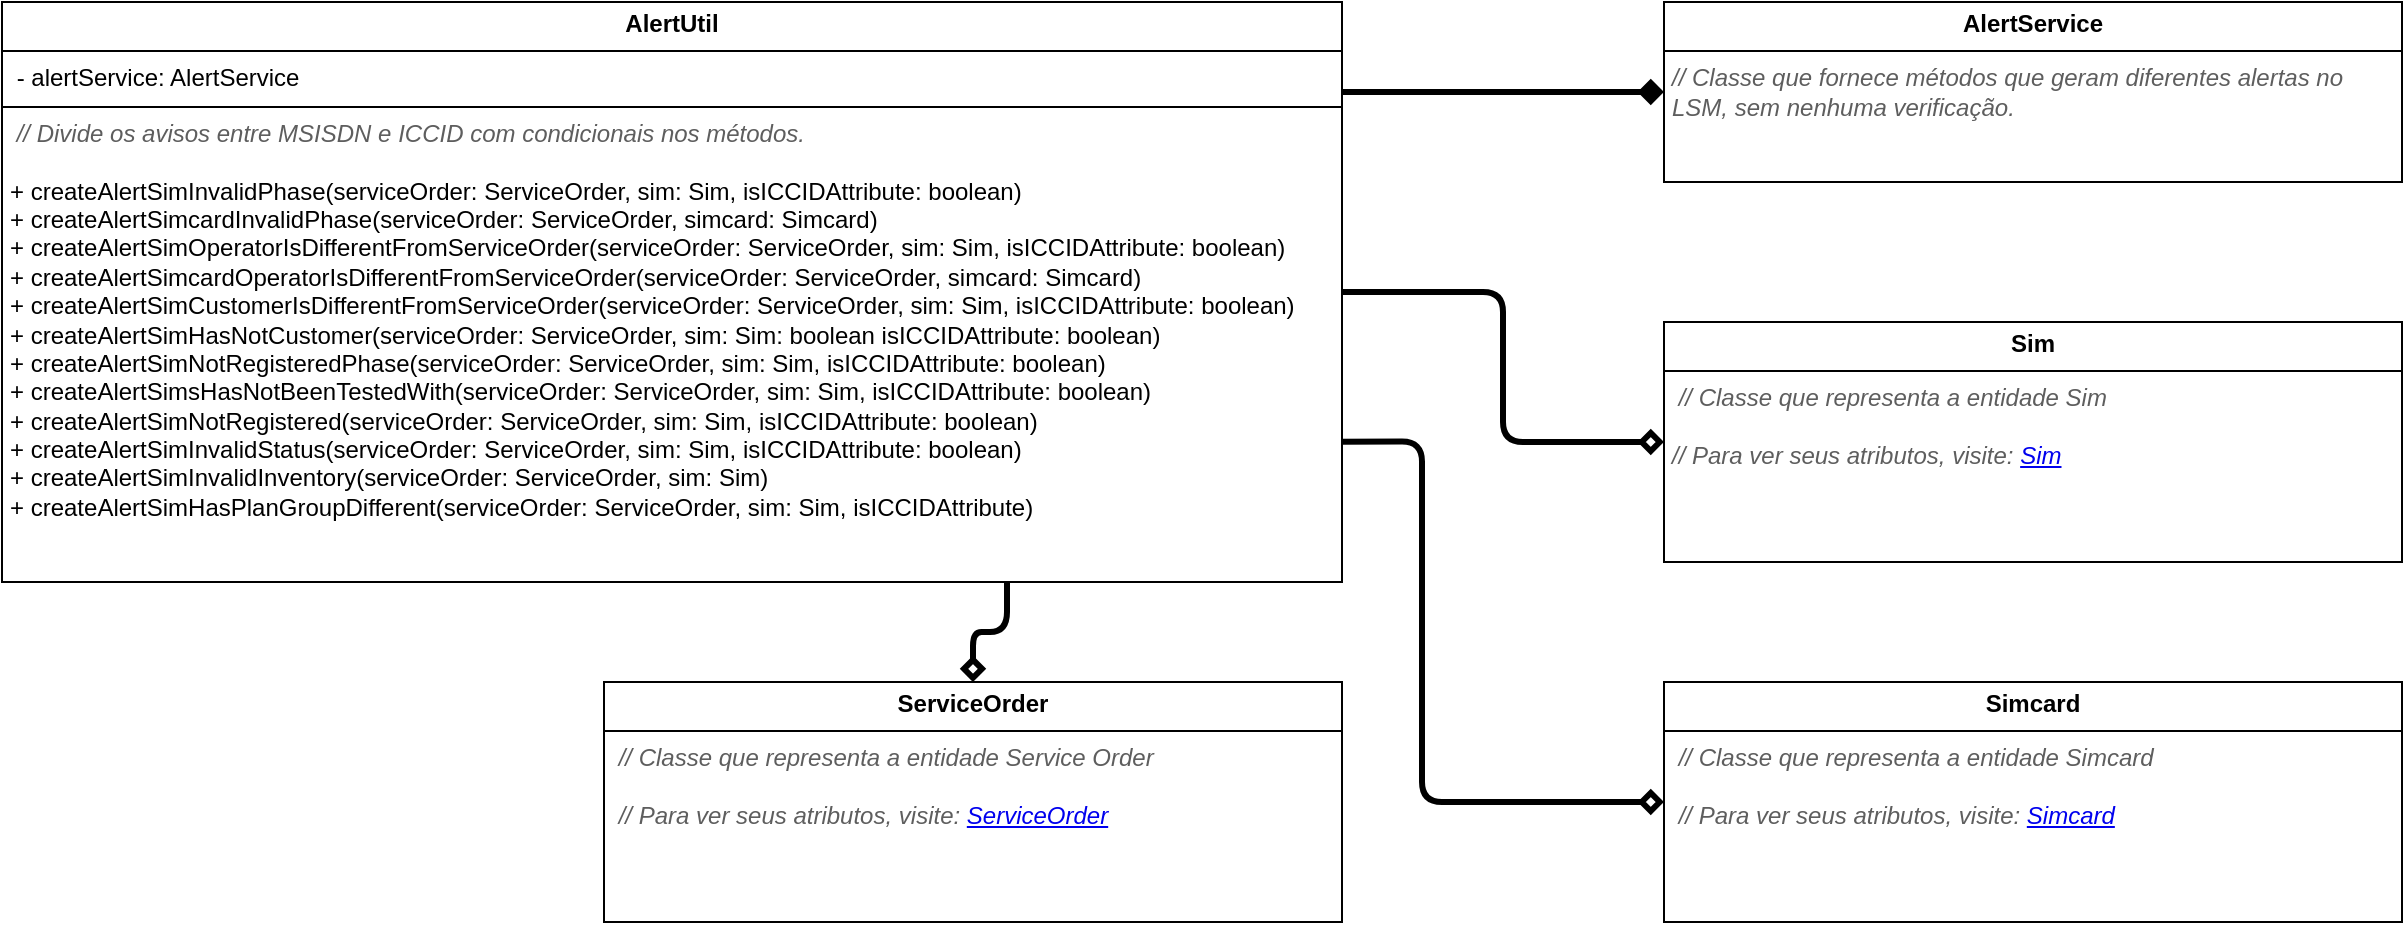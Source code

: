 <mxfile version="25.0.3">
  <diagram name="Página-1" id="fKPe8ztSodnws2ul9CdE">
    <mxGraphModel dx="1373" dy="731" grid="1" gridSize="10" guides="1" tooltips="1" connect="1" arrows="1" fold="1" page="1" pageScale="1" pageWidth="827" pageHeight="1169" math="0" shadow="0">
      <root>
        <mxCell id="0" />
        <mxCell id="1" parent="0" />
        <mxCell id="Oh8FK2zyh--omqNR-Jqu-8" style="edgeStyle=orthogonalEdgeStyle;rounded=1;orthogonalLoop=1;jettySize=auto;html=1;exitX=0.999;exitY=0.758;exitDx=0;exitDy=0;entryX=0;entryY=0.5;entryDx=0;entryDy=0;strokeWidth=3;endArrow=diamond;endFill=0;curved=0;exitPerimeter=0;" parent="1" source="Oh8FK2zyh--omqNR-Jqu-1" target="Oh8FK2zyh--omqNR-Jqu-7" edge="1">
          <mxGeometry relative="1" as="geometry">
            <Array as="points">
              <mxPoint x="1040" y="620" />
              <mxPoint x="1040" y="800" />
            </Array>
          </mxGeometry>
        </mxCell>
        <mxCell id="Oh8FK2zyh--omqNR-Jqu-10" style="edgeStyle=orthogonalEdgeStyle;rounded=1;orthogonalLoop=1;jettySize=auto;html=1;exitX=0.75;exitY=1;exitDx=0;exitDy=0;entryX=0.5;entryY=0;entryDx=0;entryDy=0;strokeWidth=3;curved=0;endArrow=diamond;endFill=0;" parent="1" source="Oh8FK2zyh--omqNR-Jqu-1" target="Oh8FK2zyh--omqNR-Jqu-9" edge="1">
          <mxGeometry relative="1" as="geometry" />
        </mxCell>
        <mxCell id="CxrAeEMPI0pghfAGi6QI-3" style="edgeStyle=orthogonalEdgeStyle;rounded=0;orthogonalLoop=1;jettySize=auto;html=1;entryX=0;entryY=0.5;entryDx=0;entryDy=0;strokeWidth=3;endArrow=diamond;endFill=1;" edge="1" parent="1" source="Oh8FK2zyh--omqNR-Jqu-1" target="Oh8FK2zyh--omqNR-Jqu-2">
          <mxGeometry relative="1" as="geometry">
            <Array as="points">
              <mxPoint x="1050" y="445" />
              <mxPoint x="1050" y="445" />
            </Array>
          </mxGeometry>
        </mxCell>
        <mxCell id="CxrAeEMPI0pghfAGi6QI-4" style="edgeStyle=orthogonalEdgeStyle;rounded=1;orthogonalLoop=1;jettySize=auto;html=1;entryX=0;entryY=0.5;entryDx=0;entryDy=0;strokeWidth=3;endArrow=diamond;endFill=0;curved=0;" edge="1" parent="1" source="Oh8FK2zyh--omqNR-Jqu-1" target="Oh8FK2zyh--omqNR-Jqu-5">
          <mxGeometry relative="1" as="geometry" />
        </mxCell>
        <mxCell id="Oh8FK2zyh--omqNR-Jqu-1" value="&lt;p style=&quot;margin:0px;margin-top:4px;text-align:center;&quot;&gt;&lt;b&gt;AlertUtil&lt;/b&gt;&lt;/p&gt;&lt;hr size=&quot;1&quot; style=&quot;border-style:solid;&quot;&gt;&lt;p style=&quot;margin:0px;margin-left:4px;&quot;&gt;&amp;nbsp;- alertService: AlertService&lt;/p&gt;&lt;hr size=&quot;1&quot; style=&quot;border-style:solid;&quot;&gt;&lt;p style=&quot;margin:0px;margin-left:4px;&quot;&gt;&lt;span style=&quot;background-color: initial;&quot;&gt;&lt;i&gt;&lt;font color=&quot;#5e5e5e&quot;&gt;&amp;nbsp;// Divide os avisos entre MSISDN e ICCID com condicionais nos métodos.&lt;/font&gt;&lt;/i&gt;&lt;/span&gt;&lt;/p&gt;&lt;p style=&quot;margin:0px;margin-left:4px;&quot;&gt;&lt;span style=&quot;background-color: initial;&quot;&gt;&lt;br&gt;&lt;/span&gt;&lt;/p&gt;&lt;p style=&quot;margin:0px;margin-left:4px;&quot;&gt;&lt;span style=&quot;background-color: initial;&quot;&gt;+ createAlertSimInvalidPhase(serviceOrder: ServiceOrder, sim: Sim, isICCIDAttribute: boolean)&lt;/span&gt;&lt;/p&gt;&lt;p style=&quot;margin:0px;margin-left:4px;&quot;&gt;+ createAlertSimcardInvalidPhase(serviceOrder: ServiceOrder, simcard: Simcard)&lt;/p&gt;&lt;p style=&quot;margin:0px;margin-left:4px;&quot;&gt;+ createAlertSimOperatorIsDifferentFromServiceOrder(serviceOrder: ServiceOrder, sim: Sim, isICCIDAttribute: boolean)&lt;/p&gt;&lt;p style=&quot;margin:0px;margin-left:4px;&quot;&gt;+ createAlertSimcardOperatorIsDifferentFromServiceOrder(serviceOrder: ServiceOrder, simcard: Simcard)&lt;/p&gt;&lt;p style=&quot;margin:0px;margin-left:4px;&quot;&gt;+ createAlertSimCustomerIsDifferentFromServiceOrder(serviceOrder: ServiceOrder, sim: Sim, isICCIDAttribute: boolean)&lt;/p&gt;&lt;p style=&quot;margin:0px;margin-left:4px;&quot;&gt;+ createAlertSimHasNotCustomer(serviceOrder: ServiceOrder, sim: Sim: boolean isICCIDAttribute: boolean)&lt;/p&gt;&lt;p style=&quot;margin:0px;margin-left:4px;&quot;&gt;+ createAlertSimNotRegisteredPhase(serviceOrder: ServiceOrder, sim: Sim, isICCIDAttribute: boolean)&lt;/p&gt;&lt;p style=&quot;margin:0px;margin-left:4px;&quot;&gt;+ createAlertSimsHasNotBeenTestedWith(serviceOrder: ServiceOrder, sim: Sim, isICCIDAttribute: boolean)&lt;/p&gt;&lt;p style=&quot;margin:0px;margin-left:4px;&quot;&gt;+ createAlertSimNotRegistered(serviceOrder: ServiceOrder, sim: Sim, isICCIDAttribute: boolean)&lt;/p&gt;&lt;p style=&quot;margin:0px;margin-left:4px;&quot;&gt;+ createAlertSimInvalidStatus(serviceOrder: ServiceOrder, sim: Sim, isICCIDAttribute: boolean)&lt;/p&gt;&lt;p style=&quot;margin:0px;margin-left:4px;&quot;&gt;+ createAlertSimInvalidInventory(serviceOrder: ServiceOrder, sim: Sim)&lt;/p&gt;&lt;p style=&quot;margin:0px;margin-left:4px;&quot;&gt;+ createAlertSimHasPlanGroupDifferent(serviceOrder: ServiceOrder, sim: Sim, isICCIDAttribute)&lt;/p&gt;" style="verticalAlign=top;align=left;overflow=fill;html=1;whiteSpace=wrap;" parent="1" vertex="1">
          <mxGeometry x="330" y="400" width="670" height="290" as="geometry" />
        </mxCell>
        <mxCell id="Oh8FK2zyh--omqNR-Jqu-2" value="&lt;p style=&quot;margin:0px;margin-top:4px;text-align:center;&quot;&gt;&lt;b&gt;AlertService&lt;/b&gt;&lt;/p&gt;&lt;hr size=&quot;1&quot; style=&quot;border-style:solid;&quot;&gt;&lt;p style=&quot;margin:0px;margin-left:4px;&quot;&gt;&lt;i&gt;&lt;font color=&quot;#5e5e5e&quot;&gt;// Classe que fornece métodos que geram diferentes alertas no LSM, sem nenhuma verificação.&lt;/font&gt;&lt;/i&gt;&lt;/p&gt;" style="verticalAlign=top;align=left;overflow=fill;html=1;whiteSpace=wrap;" parent="1" vertex="1">
          <mxGeometry x="1161" y="400" width="369" height="90" as="geometry" />
        </mxCell>
        <mxCell id="Oh8FK2zyh--omqNR-Jqu-5" value="&lt;p style=&quot;margin:0px;margin-top:4px;text-align:center;&quot;&gt;&lt;b&gt;Sim&lt;/b&gt;&lt;/p&gt;&lt;hr size=&quot;1&quot; style=&quot;border-style:solid;&quot;&gt;&lt;p style=&quot;margin:0px;margin-left:4px;&quot;&gt;&lt;i&gt;&lt;font color=&quot;#5e5e5e&quot;&gt;&amp;nbsp;// Classe que representa a entidade Sim&lt;/font&gt;&lt;/i&gt;&lt;/p&gt;&lt;p style=&quot;margin:0px;margin-left:4px;&quot;&gt;&lt;i&gt;&lt;font color=&quot;#5e5e5e&quot;&gt;&lt;br&gt;&lt;/font&gt;&lt;/i&gt;&lt;/p&gt;&lt;p style=&quot;margin:0px;margin-left:4px;&quot;&gt;&lt;i&gt;&lt;font color=&quot;#5e5e5e&quot;&gt;// Para ver seus atributos, visite: &lt;a href=&quot;https://app.diagrams.net/#HGiovanniMendesC%2Fdiagrama-classes-LSM%2Fmain%2FSim.drawio#%7B%22pageId%22%3A%22yRpw1XDFjLFixnUvcPBG%22%7D&quot;&gt;Sim&lt;/a&gt;&lt;/font&gt;&lt;/i&gt;&lt;/p&gt;" style="verticalAlign=top;align=left;overflow=fill;html=1;whiteSpace=wrap;" parent="1" vertex="1">
          <mxGeometry x="1161" y="560" width="369" height="120" as="geometry" />
        </mxCell>
        <mxCell id="Oh8FK2zyh--omqNR-Jqu-7" value="&lt;p style=&quot;margin:0px;margin-top:4px;text-align:center;&quot;&gt;&lt;b&gt;Simcard&lt;/b&gt;&lt;/p&gt;&lt;hr size=&quot;1&quot; style=&quot;border-style:solid;&quot;&gt;&lt;p style=&quot;margin:0px;margin-left:4px;&quot;&gt;&lt;i&gt;&lt;font color=&quot;#5e5e5e&quot;&gt;&amp;nbsp;// Classe que representa a entidade Simcard&lt;/font&gt;&lt;/i&gt;&lt;/p&gt;&lt;p style=&quot;margin:0px;margin-left:4px;&quot;&gt;&lt;i&gt;&lt;font color=&quot;#5e5e5e&quot;&gt;&lt;br&gt;&lt;/font&gt;&lt;/i&gt;&lt;/p&gt;&lt;p style=&quot;margin:0px;margin-left:4px;&quot;&gt;&lt;i&gt;&lt;font color=&quot;#5e5e5e&quot;&gt;&amp;nbsp;// Para ver seus atributos, visite: &lt;a href=&quot;https://app.diagrams.net/#HGiovanniMendesC%2Fdiagrama-classes-LSM%2Fmain%2FSimcard.drawio#%7B%22pageId%22%3A%22Qr7C4V2x-PXOIc3cPiJR%22%7D&quot;&gt;Simcard&lt;/a&gt;&lt;/font&gt;&lt;/i&gt;&lt;/p&gt;" style="verticalAlign=top;align=left;overflow=fill;html=1;whiteSpace=wrap;" parent="1" vertex="1">
          <mxGeometry x="1161" y="740" width="369" height="120" as="geometry" />
        </mxCell>
        <mxCell id="Oh8FK2zyh--omqNR-Jqu-9" value="&lt;p style=&quot;margin:0px;margin-top:4px;text-align:center;&quot;&gt;&lt;b&gt;ServiceOrder&lt;/b&gt;&lt;/p&gt;&lt;hr size=&quot;1&quot; style=&quot;border-style:solid;&quot;&gt;&lt;p style=&quot;margin:0px;margin-left:4px;&quot;&gt;&amp;nbsp;&lt;i&gt;&lt;font color=&quot;#5e5e5e&quot;&gt;// Classe que representa a entidade Service Order&lt;/font&gt;&lt;/i&gt;&lt;/p&gt;&lt;p style=&quot;margin:0px;margin-left:4px;&quot;&gt;&lt;i&gt;&lt;font color=&quot;#5e5e5e&quot;&gt;&lt;br&gt;&lt;/font&gt;&lt;/i&gt;&lt;/p&gt;&lt;p style=&quot;margin:0px;margin-left:4px;&quot;&gt;&lt;i&gt;&lt;font color=&quot;#5e5e5e&quot;&gt;&amp;nbsp;// Para ver seus atributos, visite: &lt;a href=&quot;https://app.diagrams.net/#HGiovanniMendesC%2Fdiagrama-classes-LSM%2Fmain%2FServiceOrder.drawio#%7B%22pageId%22%3A%222EBOzLPNM899C_6N9tym%22%7D&quot;&gt;ServiceOrder&lt;/a&gt;&lt;/font&gt;&lt;/i&gt;&lt;/p&gt;" style="verticalAlign=top;align=left;overflow=fill;html=1;whiteSpace=wrap;" parent="1" vertex="1">
          <mxGeometry x="631" y="740" width="369" height="120" as="geometry" />
        </mxCell>
      </root>
    </mxGraphModel>
  </diagram>
</mxfile>
